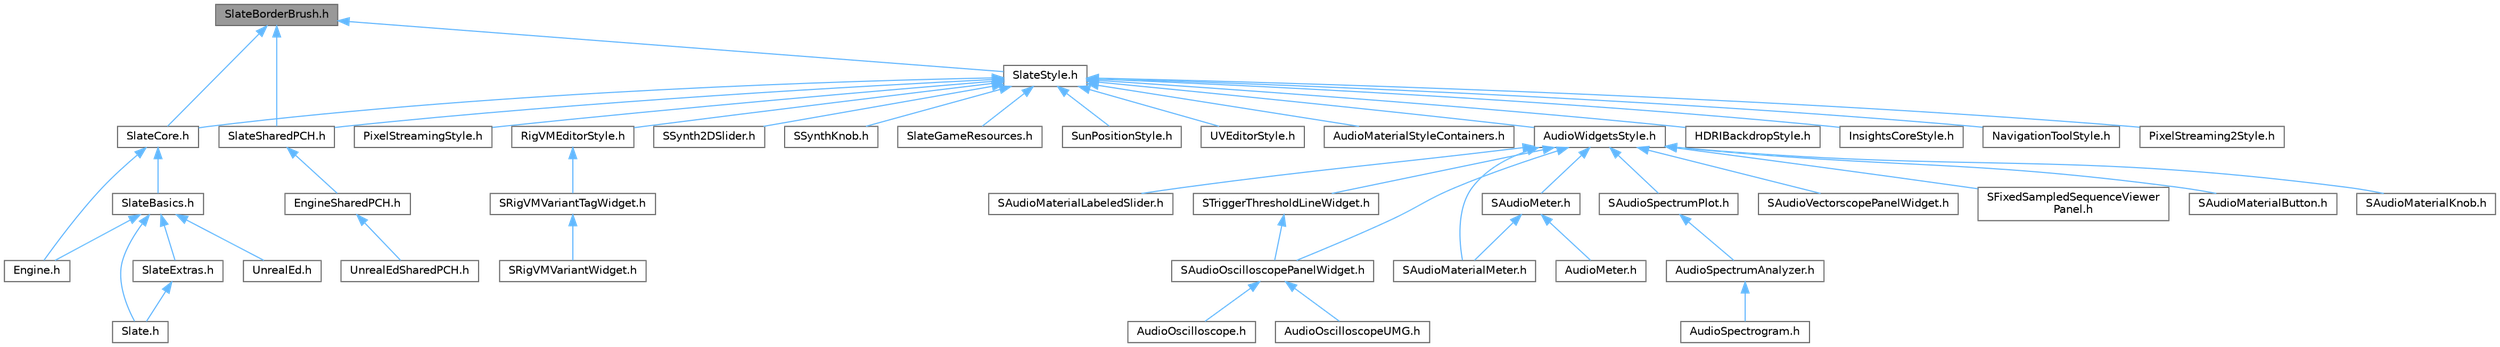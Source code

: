 digraph "SlateBorderBrush.h"
{
 // INTERACTIVE_SVG=YES
 // LATEX_PDF_SIZE
  bgcolor="transparent";
  edge [fontname=Helvetica,fontsize=10,labelfontname=Helvetica,labelfontsize=10];
  node [fontname=Helvetica,fontsize=10,shape=box,height=0.2,width=0.4];
  Node1 [id="Node000001",label="SlateBorderBrush.h",height=0.2,width=0.4,color="gray40", fillcolor="grey60", style="filled", fontcolor="black",tooltip=" "];
  Node1 -> Node2 [id="edge1_Node000001_Node000002",dir="back",color="steelblue1",style="solid",tooltip=" "];
  Node2 [id="Node000002",label="SlateCore.h",height=0.2,width=0.4,color="grey40", fillcolor="white", style="filled",URL="$dc/d03/SlateCore_8h.html",tooltip=" "];
  Node2 -> Node3 [id="edge2_Node000002_Node000003",dir="back",color="steelblue1",style="solid",tooltip=" "];
  Node3 [id="Node000003",label="Engine.h",height=0.2,width=0.4,color="grey40", fillcolor="white", style="filled",URL="$d1/d34/Public_2Engine_8h.html",tooltip=" "];
  Node2 -> Node4 [id="edge3_Node000002_Node000004",dir="back",color="steelblue1",style="solid",tooltip=" "];
  Node4 [id="Node000004",label="SlateBasics.h",height=0.2,width=0.4,color="grey40", fillcolor="white", style="filled",URL="$da/d2f/SlateBasics_8h.html",tooltip=" "];
  Node4 -> Node3 [id="edge4_Node000004_Node000003",dir="back",color="steelblue1",style="solid",tooltip=" "];
  Node4 -> Node5 [id="edge5_Node000004_Node000005",dir="back",color="steelblue1",style="solid",tooltip=" "];
  Node5 [id="Node000005",label="Slate.h",height=0.2,width=0.4,color="grey40", fillcolor="white", style="filled",URL="$d2/dc0/Slate_8h.html",tooltip=" "];
  Node4 -> Node6 [id="edge6_Node000004_Node000006",dir="back",color="steelblue1",style="solid",tooltip=" "];
  Node6 [id="Node000006",label="SlateExtras.h",height=0.2,width=0.4,color="grey40", fillcolor="white", style="filled",URL="$d8/dec/SlateExtras_8h.html",tooltip=" "];
  Node6 -> Node5 [id="edge7_Node000006_Node000005",dir="back",color="steelblue1",style="solid",tooltip=" "];
  Node4 -> Node7 [id="edge8_Node000004_Node000007",dir="back",color="steelblue1",style="solid",tooltip=" "];
  Node7 [id="Node000007",label="UnrealEd.h",height=0.2,width=0.4,color="grey40", fillcolor="white", style="filled",URL="$d2/d5f/UnrealEd_8h.html",tooltip=" "];
  Node1 -> Node8 [id="edge9_Node000001_Node000008",dir="back",color="steelblue1",style="solid",tooltip=" "];
  Node8 [id="Node000008",label="SlateSharedPCH.h",height=0.2,width=0.4,color="grey40", fillcolor="white", style="filled",URL="$d1/dfc/SlateSharedPCH_8h.html",tooltip=" "];
  Node8 -> Node9 [id="edge10_Node000008_Node000009",dir="back",color="steelblue1",style="solid",tooltip=" "];
  Node9 [id="Node000009",label="EngineSharedPCH.h",height=0.2,width=0.4,color="grey40", fillcolor="white", style="filled",URL="$dc/dbb/EngineSharedPCH_8h.html",tooltip=" "];
  Node9 -> Node10 [id="edge11_Node000009_Node000010",dir="back",color="steelblue1",style="solid",tooltip=" "];
  Node10 [id="Node000010",label="UnrealEdSharedPCH.h",height=0.2,width=0.4,color="grey40", fillcolor="white", style="filled",URL="$d1/de6/UnrealEdSharedPCH_8h.html",tooltip=" "];
  Node1 -> Node11 [id="edge12_Node000001_Node000011",dir="back",color="steelblue1",style="solid",tooltip=" "];
  Node11 [id="Node000011",label="SlateStyle.h",height=0.2,width=0.4,color="grey40", fillcolor="white", style="filled",URL="$d9/d35/SlateStyle_8h.html",tooltip=" "];
  Node11 -> Node12 [id="edge13_Node000011_Node000012",dir="back",color="steelblue1",style="solid",tooltip=" "];
  Node12 [id="Node000012",label="AudioMaterialStyleContainers.h",height=0.2,width=0.4,color="grey40", fillcolor="white", style="filled",URL="$d2/d4e/AudioMaterialStyleContainers_8h.html",tooltip=" "];
  Node11 -> Node13 [id="edge14_Node000011_Node000013",dir="back",color="steelblue1",style="solid",tooltip=" "];
  Node13 [id="Node000013",label="AudioWidgetsStyle.h",height=0.2,width=0.4,color="grey40", fillcolor="white", style="filled",URL="$df/d5c/AudioWidgetsStyle_8h.html",tooltip=" "];
  Node13 -> Node14 [id="edge15_Node000013_Node000014",dir="back",color="steelblue1",style="solid",tooltip=" "];
  Node14 [id="Node000014",label="SAudioMaterialButton.h",height=0.2,width=0.4,color="grey40", fillcolor="white", style="filled",URL="$d5/df6/SAudioMaterialButton_8h.html",tooltip=" "];
  Node13 -> Node15 [id="edge16_Node000013_Node000015",dir="back",color="steelblue1",style="solid",tooltip=" "];
  Node15 [id="Node000015",label="SAudioMaterialKnob.h",height=0.2,width=0.4,color="grey40", fillcolor="white", style="filled",URL="$d5/d68/SAudioMaterialKnob_8h.html",tooltip=" "];
  Node13 -> Node16 [id="edge17_Node000013_Node000016",dir="back",color="steelblue1",style="solid",tooltip=" "];
  Node16 [id="Node000016",label="SAudioMaterialLabeledSlider.h",height=0.2,width=0.4,color="grey40", fillcolor="white", style="filled",URL="$d7/df2/SAudioMaterialLabeledSlider_8h.html",tooltip=" "];
  Node13 -> Node17 [id="edge18_Node000013_Node000017",dir="back",color="steelblue1",style="solid",tooltip=" "];
  Node17 [id="Node000017",label="SAudioMaterialMeter.h",height=0.2,width=0.4,color="grey40", fillcolor="white", style="filled",URL="$d9/da6/SAudioMaterialMeter_8h.html",tooltip=" "];
  Node13 -> Node18 [id="edge19_Node000013_Node000018",dir="back",color="steelblue1",style="solid",tooltip=" "];
  Node18 [id="Node000018",label="SAudioMeter.h",height=0.2,width=0.4,color="grey40", fillcolor="white", style="filled",URL="$d5/d48/SAudioMeter_8h.html",tooltip=" "];
  Node18 -> Node19 [id="edge20_Node000018_Node000019",dir="back",color="steelblue1",style="solid",tooltip=" "];
  Node19 [id="Node000019",label="AudioMeter.h",height=0.2,width=0.4,color="grey40", fillcolor="white", style="filled",URL="$de/db0/AudioMeter_8h.html",tooltip=" "];
  Node18 -> Node17 [id="edge21_Node000018_Node000017",dir="back",color="steelblue1",style="solid",tooltip=" "];
  Node13 -> Node20 [id="edge22_Node000013_Node000020",dir="back",color="steelblue1",style="solid",tooltip=" "];
  Node20 [id="Node000020",label="SAudioOscilloscopePanelWidget.h",height=0.2,width=0.4,color="grey40", fillcolor="white", style="filled",URL="$db/d7e/SAudioOscilloscopePanelWidget_8h.html",tooltip=" "];
  Node20 -> Node21 [id="edge23_Node000020_Node000021",dir="back",color="steelblue1",style="solid",tooltip=" "];
  Node21 [id="Node000021",label="AudioOscilloscope.h",height=0.2,width=0.4,color="grey40", fillcolor="white", style="filled",URL="$d5/d81/AudioOscilloscope_8h.html",tooltip=" "];
  Node20 -> Node22 [id="edge24_Node000020_Node000022",dir="back",color="steelblue1",style="solid",tooltip=" "];
  Node22 [id="Node000022",label="AudioOscilloscopeUMG.h",height=0.2,width=0.4,color="grey40", fillcolor="white", style="filled",URL="$df/de7/AudioOscilloscopeUMG_8h.html",tooltip=" "];
  Node13 -> Node23 [id="edge25_Node000013_Node000023",dir="back",color="steelblue1",style="solid",tooltip=" "];
  Node23 [id="Node000023",label="SAudioSpectrumPlot.h",height=0.2,width=0.4,color="grey40", fillcolor="white", style="filled",URL="$dd/ddf/SAudioSpectrumPlot_8h.html",tooltip=" "];
  Node23 -> Node24 [id="edge26_Node000023_Node000024",dir="back",color="steelblue1",style="solid",tooltip=" "];
  Node24 [id="Node000024",label="AudioSpectrumAnalyzer.h",height=0.2,width=0.4,color="grey40", fillcolor="white", style="filled",URL="$de/dae/AudioSpectrumAnalyzer_8h.html",tooltip=" "];
  Node24 -> Node25 [id="edge27_Node000024_Node000025",dir="back",color="steelblue1",style="solid",tooltip=" "];
  Node25 [id="Node000025",label="AudioSpectrogram.h",height=0.2,width=0.4,color="grey40", fillcolor="white", style="filled",URL="$de/d47/AudioSpectrogram_8h.html",tooltip=" "];
  Node13 -> Node26 [id="edge28_Node000013_Node000026",dir="back",color="steelblue1",style="solid",tooltip=" "];
  Node26 [id="Node000026",label="SAudioVectorscopePanelWidget.h",height=0.2,width=0.4,color="grey40", fillcolor="white", style="filled",URL="$d8/d68/SAudioVectorscopePanelWidget_8h.html",tooltip=" "];
  Node13 -> Node27 [id="edge29_Node000013_Node000027",dir="back",color="steelblue1",style="solid",tooltip=" "];
  Node27 [id="Node000027",label="SFixedSampledSequenceViewer\lPanel.h",height=0.2,width=0.4,color="grey40", fillcolor="white", style="filled",URL="$dc/d28/SFixedSampledSequenceViewerPanel_8h.html",tooltip=" "];
  Node13 -> Node28 [id="edge30_Node000013_Node000028",dir="back",color="steelblue1",style="solid",tooltip=" "];
  Node28 [id="Node000028",label="STriggerThresholdLineWidget.h",height=0.2,width=0.4,color="grey40", fillcolor="white", style="filled",URL="$da/d0d/STriggerThresholdLineWidget_8h.html",tooltip=" "];
  Node28 -> Node20 [id="edge31_Node000028_Node000020",dir="back",color="steelblue1",style="solid",tooltip=" "];
  Node11 -> Node29 [id="edge32_Node000011_Node000029",dir="back",color="steelblue1",style="solid",tooltip=" "];
  Node29 [id="Node000029",label="HDRIBackdropStyle.h",height=0.2,width=0.4,color="grey40", fillcolor="white", style="filled",URL="$d9/d25/HDRIBackdropStyle_8h.html",tooltip=" "];
  Node11 -> Node30 [id="edge33_Node000011_Node000030",dir="back",color="steelblue1",style="solid",tooltip=" "];
  Node30 [id="Node000030",label="InsightsCoreStyle.h",height=0.2,width=0.4,color="grey40", fillcolor="white", style="filled",URL="$d8/d0f/InsightsCoreStyle_8h.html",tooltip=" "];
  Node11 -> Node31 [id="edge34_Node000011_Node000031",dir="back",color="steelblue1",style="solid",tooltip=" "];
  Node31 [id="Node000031",label="NavigationToolStyle.h",height=0.2,width=0.4,color="grey40", fillcolor="white", style="filled",URL="$d8/d85/NavigationToolStyle_8h.html",tooltip=" "];
  Node11 -> Node32 [id="edge35_Node000011_Node000032",dir="back",color="steelblue1",style="solid",tooltip=" "];
  Node32 [id="Node000032",label="PixelStreaming2Style.h",height=0.2,width=0.4,color="grey40", fillcolor="white", style="filled",URL="$d5/de4/PixelStreaming2Style_8h.html",tooltip=" "];
  Node11 -> Node33 [id="edge36_Node000011_Node000033",dir="back",color="steelblue1",style="solid",tooltip=" "];
  Node33 [id="Node000033",label="PixelStreamingStyle.h",height=0.2,width=0.4,color="grey40", fillcolor="white", style="filled",URL="$da/da7/PixelStreamingStyle_8h.html",tooltip=" "];
  Node11 -> Node34 [id="edge37_Node000011_Node000034",dir="back",color="steelblue1",style="solid",tooltip=" "];
  Node34 [id="Node000034",label="RigVMEditorStyle.h",height=0.2,width=0.4,color="grey40", fillcolor="white", style="filled",URL="$dd/d8a/RigVMEditorStyle_8h.html",tooltip=" "];
  Node34 -> Node35 [id="edge38_Node000034_Node000035",dir="back",color="steelblue1",style="solid",tooltip=" "];
  Node35 [id="Node000035",label="SRigVMVariantTagWidget.h",height=0.2,width=0.4,color="grey40", fillcolor="white", style="filled",URL="$d4/d38/SRigVMVariantTagWidget_8h.html",tooltip=" "];
  Node35 -> Node36 [id="edge39_Node000035_Node000036",dir="back",color="steelblue1",style="solid",tooltip=" "];
  Node36 [id="Node000036",label="SRigVMVariantWidget.h",height=0.2,width=0.4,color="grey40", fillcolor="white", style="filled",URL="$d5/d61/SRigVMVariantWidget_8h.html",tooltip=" "];
  Node11 -> Node37 [id="edge40_Node000011_Node000037",dir="back",color="steelblue1",style="solid",tooltip=" "];
  Node37 [id="Node000037",label="SSynth2DSlider.h",height=0.2,width=0.4,color="grey40", fillcolor="white", style="filled",URL="$d8/de3/SSynth2DSlider_8h.html",tooltip=" "];
  Node11 -> Node38 [id="edge41_Node000011_Node000038",dir="back",color="steelblue1",style="solid",tooltip=" "];
  Node38 [id="Node000038",label="SSynthKnob.h",height=0.2,width=0.4,color="grey40", fillcolor="white", style="filled",URL="$db/da7/SSynthKnob_8h.html",tooltip=" "];
  Node11 -> Node2 [id="edge42_Node000011_Node000002",dir="back",color="steelblue1",style="solid",tooltip=" "];
  Node11 -> Node39 [id="edge43_Node000011_Node000039",dir="back",color="steelblue1",style="solid",tooltip=" "];
  Node39 [id="Node000039",label="SlateGameResources.h",height=0.2,width=0.4,color="grey40", fillcolor="white", style="filled",URL="$d6/d1b/SlateGameResources_8h.html",tooltip=" "];
  Node11 -> Node8 [id="edge44_Node000011_Node000008",dir="back",color="steelblue1",style="solid",tooltip=" "];
  Node11 -> Node40 [id="edge45_Node000011_Node000040",dir="back",color="steelblue1",style="solid",tooltip=" "];
  Node40 [id="Node000040",label="SunPositionStyle.h",height=0.2,width=0.4,color="grey40", fillcolor="white", style="filled",URL="$dc/dd7/SunPositionStyle_8h.html",tooltip=" "];
  Node11 -> Node41 [id="edge46_Node000011_Node000041",dir="back",color="steelblue1",style="solid",tooltip=" "];
  Node41 [id="Node000041",label="UVEditorStyle.h",height=0.2,width=0.4,color="grey40", fillcolor="white", style="filled",URL="$d2/de7/UVEditorStyle_8h.html",tooltip=" "];
}
